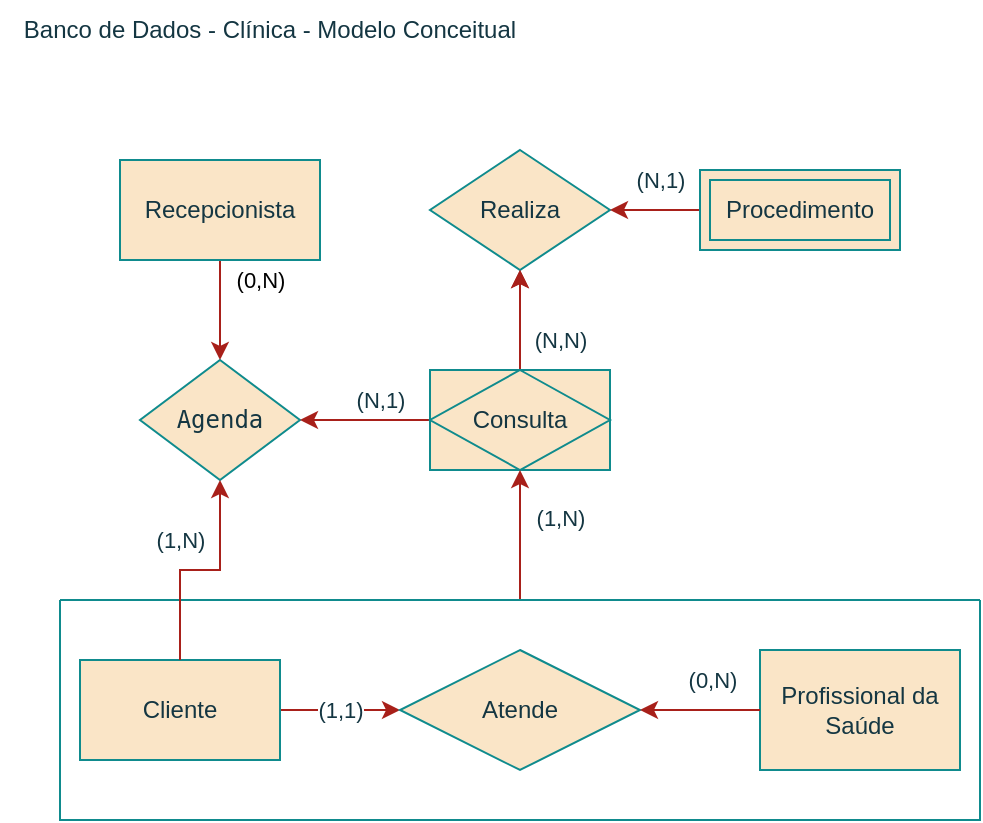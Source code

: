 <mxfile version="21.2.9" type="github" pages="3">
  <diagram id="R2lEEEUBdFMjLlhIrx00" name="DER - 1">
    <mxGraphModel dx="794" dy="444" grid="1" gridSize="10" guides="1" tooltips="1" connect="1" arrows="1" fold="1" page="1" pageScale="1" pageWidth="850" pageHeight="1100" math="0" shadow="0" extFonts="Permanent Marker^https://fonts.googleapis.com/css?family=Permanent+Marker">
      <root>
        <mxCell id="0" />
        <mxCell id="1" parent="0" />
        <mxCell id="sSig7BvbFR4rDVxsjcXA-26" value="&lt;pre dir=&quot;ltr&quot; style=&quot;text-align:left&quot; id=&quot;tw-target-text&quot; data-placeholder=&quot;Tradução&quot; class=&quot;tw-data-text tw-text-large tw-ta&quot;&gt;Agenda&lt;/pre&gt;" style="shape=rhombus;perimeter=rhombusPerimeter;whiteSpace=wrap;html=1;align=center;fillColor=#FAE5C7;fontColor=#143642;strokeColor=#0F8B8D;labelBackgroundColor=none;rounded=0;" parent="1" vertex="1">
          <mxGeometry x="80" y="190" width="80" height="60" as="geometry" />
        </mxCell>
        <mxCell id="sSig7BvbFR4rDVxsjcXA-36" value="(0,N)" style="edgeStyle=orthogonalEdgeStyle;rounded=0;orthogonalLoop=1;jettySize=auto;html=1;labelBackgroundColor=none;strokeColor=#A8201A;fontColor=default;" parent="1" source="sSig7BvbFR4rDVxsjcXA-35" target="sSig7BvbFR4rDVxsjcXA-26" edge="1">
          <mxGeometry x="-0.6" y="20" relative="1" as="geometry">
            <mxPoint as="offset" />
          </mxGeometry>
        </mxCell>
        <mxCell id="sSig7BvbFR4rDVxsjcXA-35" value="Recepcionista" style="whiteSpace=wrap;html=1;align=center;fillColor=#FAE5C7;strokeColor=#0F8B8D;labelBackgroundColor=none;fontColor=#143642;rounded=0;" parent="1" vertex="1">
          <mxGeometry x="70" y="90" width="100" height="50" as="geometry" />
        </mxCell>
        <mxCell id="sSig7BvbFR4rDVxsjcXA-44" value="Realiza" style="shape=rhombus;perimeter=rhombusPerimeter;whiteSpace=wrap;html=1;align=center;fillColor=#FAE5C7;fontColor=#143642;strokeColor=#0F8B8D;labelBackgroundColor=none;rounded=0;" parent="1" vertex="1">
          <mxGeometry x="225" y="85" width="90" height="60" as="geometry" />
        </mxCell>
        <mxCell id="sSig7BvbFR4rDVxsjcXA-114" value="(N,1)" style="edgeStyle=orthogonalEdgeStyle;rounded=0;orthogonalLoop=1;jettySize=auto;html=1;exitX=0;exitY=0.5;exitDx=0;exitDy=0;entryX=1;entryY=0.5;entryDx=0;entryDy=0;strokeColor=#A8201A;fontColor=#143642;fillColor=#FAE5C7;" parent="1" source="sSig7BvbFR4rDVxsjcXA-52" target="sSig7BvbFR4rDVxsjcXA-44" edge="1">
          <mxGeometry x="-0.111" y="-15" relative="1" as="geometry">
            <mxPoint as="offset" />
          </mxGeometry>
        </mxCell>
        <mxCell id="sSig7BvbFR4rDVxsjcXA-52" value="Procedimento" style="shape=ext;margin=3;double=1;whiteSpace=wrap;html=1;align=center;labelBackgroundColor=none;fillColor=#FAE5C7;strokeColor=#0F8B8D;fontColor=#143642;rounded=0;" parent="1" vertex="1">
          <mxGeometry x="360" y="95" width="100" height="40" as="geometry" />
        </mxCell>
        <mxCell id="sSig7BvbFR4rDVxsjcXA-54" value="Banco de Dados - Clínica - Modelo Conceitual" style="text;html=1;strokeColor=none;fillColor=none;align=center;verticalAlign=middle;whiteSpace=wrap;rounded=0;labelBackgroundColor=none;fontColor=#143642;" parent="1" vertex="1">
          <mxGeometry x="10" y="10" width="270" height="30" as="geometry" />
        </mxCell>
        <mxCell id="sSig7BvbFR4rDVxsjcXA-93" value="" style="edgeStyle=orthogonalEdgeStyle;rounded=0;orthogonalLoop=1;jettySize=auto;html=1;strokeColor=#A8201A;fontColor=#143642;fillColor=#FAE5C7;" parent="1" source="sSig7BvbFR4rDVxsjcXA-90" target="sSig7BvbFR4rDVxsjcXA-44" edge="1">
          <mxGeometry relative="1" as="geometry" />
        </mxCell>
        <mxCell id="sSig7BvbFR4rDVxsjcXA-94" value="(N,N)" style="edgeStyle=orthogonalEdgeStyle;rounded=0;orthogonalLoop=1;jettySize=auto;html=1;strokeColor=#A8201A;fontColor=#143642;fillColor=#FAE5C7;" parent="1" source="sSig7BvbFR4rDVxsjcXA-90" target="sSig7BvbFR4rDVxsjcXA-44" edge="1">
          <mxGeometry x="-0.4" y="-20" relative="1" as="geometry">
            <Array as="points">
              <mxPoint x="270" y="170" />
              <mxPoint x="270" y="170" />
            </Array>
            <mxPoint as="offset" />
          </mxGeometry>
        </mxCell>
        <mxCell id="sSig7BvbFR4rDVxsjcXA-113" value="(N,1)" style="edgeStyle=orthogonalEdgeStyle;rounded=0;orthogonalLoop=1;jettySize=auto;html=1;strokeColor=#A8201A;fontColor=#143642;fillColor=#FAE5C7;" parent="1" source="sSig7BvbFR4rDVxsjcXA-90" target="sSig7BvbFR4rDVxsjcXA-26" edge="1">
          <mxGeometry x="-0.231" y="-10" relative="1" as="geometry">
            <Array as="points">
              <mxPoint x="200" y="220" />
              <mxPoint x="200" y="220" />
            </Array>
            <mxPoint as="offset" />
          </mxGeometry>
        </mxCell>
        <mxCell id="sSig7BvbFR4rDVxsjcXA-90" value="&lt;font&gt;Consulta&lt;/font&gt;" style="shape=associativeEntity;whiteSpace=wrap;html=1;align=center;strokeColor=#0F8B8D;fontColor=#143642;fillColor=#FAE5C7;" parent="1" vertex="1">
          <mxGeometry x="225" y="195" width="90" height="50" as="geometry" />
        </mxCell>
        <mxCell id="sSig7BvbFR4rDVxsjcXA-108" value="(1,N)" style="edgeStyle=orthogonalEdgeStyle;rounded=0;orthogonalLoop=1;jettySize=auto;html=1;strokeColor=#A8201A;fontColor=#143642;fillColor=#FAE5C7;" parent="1" source="sSig7BvbFR4rDVxsjcXA-105" target="sSig7BvbFR4rDVxsjcXA-90" edge="1">
          <mxGeometry x="0.308" y="-20" relative="1" as="geometry">
            <mxPoint y="1" as="offset" />
          </mxGeometry>
        </mxCell>
        <mxCell id="sSig7BvbFR4rDVxsjcXA-105" value="" style="swimlane;startSize=0;strokeColor=#0F8B8D;fontColor=#143642;fillColor=#FAE5C7;" parent="1" vertex="1">
          <mxGeometry x="40" y="310" width="460" height="110" as="geometry" />
        </mxCell>
        <mxCell id="sSig7BvbFR4rDVxsjcXA-22" value="Profissional da Saúde" style="whiteSpace=wrap;html=1;align=center;fillColor=#FAE5C7;strokeColor=#0F8B8D;labelBackgroundColor=none;fontColor=#143642;rounded=0;" parent="sSig7BvbFR4rDVxsjcXA-105" vertex="1">
          <mxGeometry x="350" y="25" width="100" height="60" as="geometry" />
        </mxCell>
        <mxCell id="sSig7BvbFR4rDVxsjcXA-116" value="(1,1)" style="edgeStyle=orthogonalEdgeStyle;rounded=0;orthogonalLoop=1;jettySize=auto;html=1;strokeColor=#A8201A;fontColor=#143642;fillColor=#FAE5C7;" parent="sSig7BvbFR4rDVxsjcXA-105" source="sSig7BvbFR4rDVxsjcXA-16" target="sSig7BvbFR4rDVxsjcXA-103" edge="1">
          <mxGeometry relative="1" as="geometry" />
        </mxCell>
        <mxCell id="sSig7BvbFR4rDVxsjcXA-16" value="Cliente" style="html=1;dashed=0;whiteSpace=wrap;fillColor=#FAE5C7;strokeColor=#0F8B8D;labelBackgroundColor=none;fontColor=#143642;rounded=0;" parent="sSig7BvbFR4rDVxsjcXA-105" vertex="1">
          <mxGeometry x="10" y="30" width="100" height="50" as="geometry" />
        </mxCell>
        <mxCell id="sSig7BvbFR4rDVxsjcXA-103" value="Atende" style="shape=rhombus;perimeter=rhombusPerimeter;whiteSpace=wrap;html=1;align=center;strokeColor=#0F8B8D;fontColor=#143642;fillColor=#FAE5C7;" parent="sSig7BvbFR4rDVxsjcXA-105" vertex="1">
          <mxGeometry x="170" y="25" width="120" height="60" as="geometry" />
        </mxCell>
        <mxCell id="sSig7BvbFR4rDVxsjcXA-106" value="(0,N)" style="edgeStyle=orthogonalEdgeStyle;rounded=0;orthogonalLoop=1;jettySize=auto;html=1;strokeColor=#A8201A;fontColor=#143642;fillColor=#FAE5C7;" parent="sSig7BvbFR4rDVxsjcXA-105" source="sSig7BvbFR4rDVxsjcXA-22" target="sSig7BvbFR4rDVxsjcXA-103" edge="1">
          <mxGeometry x="-0.2" y="-15" relative="1" as="geometry">
            <mxPoint as="offset" />
          </mxGeometry>
        </mxCell>
        <mxCell id="sSig7BvbFR4rDVxsjcXA-115" value="(1,N)" style="edgeStyle=orthogonalEdgeStyle;rounded=0;orthogonalLoop=1;jettySize=auto;html=1;strokeColor=#A8201A;fontColor=#143642;fillColor=#FAE5C7;" parent="1" source="sSig7BvbFR4rDVxsjcXA-16" target="sSig7BvbFR4rDVxsjcXA-26" edge="1">
          <mxGeometry x="-0.182" y="15" relative="1" as="geometry">
            <mxPoint as="offset" />
          </mxGeometry>
        </mxCell>
      </root>
    </mxGraphModel>
  </diagram>
  <diagram id="K9d53_Z6e7N3jLJisDng" name="DER - 2">
    <mxGraphModel dx="794" dy="444" grid="1" gridSize="10" guides="1" tooltips="1" connect="1" arrows="1" fold="1" page="1" pageScale="1" pageWidth="827" pageHeight="1169" math="0" shadow="0">
      <root>
        <mxCell id="0" />
        <mxCell id="1" parent="0" />
        <mxCell id="S6aAnbkNuKpzq8dBxCCk-1" value="Banco de Dados - Clínica - Modelo Lógico" style="text;html=1;strokeColor=none;fillColor=none;align=center;verticalAlign=middle;whiteSpace=wrap;rounded=0;" parent="1" vertex="1">
          <mxGeometry x="10" y="10" width="260" height="30" as="geometry" />
        </mxCell>
      </root>
    </mxGraphModel>
  </diagram>
  <diagram id="4rLCnzNPUbhXUSX-HpMN" name="Diagrama Caso de Uso">
    <mxGraphModel dx="1034" dy="444" grid="1" gridSize="10" guides="1" tooltips="1" connect="1" arrows="1" fold="1" page="1" pageScale="1" pageWidth="827" pageHeight="1169" math="0" shadow="0">
      <root>
        <mxCell id="0" />
        <mxCell id="1" parent="0" />
        <mxCell id="IWvzth9fgmmH5nFbawuh-18" style="edgeStyle=orthogonalEdgeStyle;rounded=0;orthogonalLoop=1;jettySize=auto;html=1;exitX=1;exitY=0.333;exitDx=0;exitDy=0;exitPerimeter=0;labelBackgroundColor=none;fontColor=default;" edge="1" parent="1" source="IWvzth9fgmmH5nFbawuh-4" target="IWvzth9fgmmH5nFbawuh-17">
          <mxGeometry relative="1" as="geometry">
            <mxPoint x="240" y="170" as="targetPoint" />
            <Array as="points">
              <mxPoint x="160" y="170" />
              <mxPoint x="160" y="180" />
            </Array>
          </mxGeometry>
        </mxCell>
        <mxCell id="IWvzth9fgmmH5nFbawuh-35" style="edgeStyle=orthogonalEdgeStyle;rounded=0;orthogonalLoop=1;jettySize=auto;html=1;exitX=1;exitY=0.333;exitDx=0;exitDy=0;exitPerimeter=0;entryX=0;entryY=0.5;entryDx=0;entryDy=0;labelBackgroundColor=none;fontColor=default;" edge="1" parent="1" source="IWvzth9fgmmH5nFbawuh-4" target="IWvzth9fgmmH5nFbawuh-34">
          <mxGeometry relative="1" as="geometry" />
        </mxCell>
        <mxCell id="IWvzth9fgmmH5nFbawuh-38" style="edgeStyle=orthogonalEdgeStyle;rounded=0;orthogonalLoop=1;jettySize=auto;html=1;exitX=1;exitY=1;exitDx=0;exitDy=0;exitPerimeter=0;entryX=0;entryY=0.5;entryDx=0;entryDy=0;labelBackgroundColor=none;fontColor=default;" edge="1" parent="1" source="IWvzth9fgmmH5nFbawuh-4" target="IWvzth9fgmmH5nFbawuh-37">
          <mxGeometry relative="1" as="geometry" />
        </mxCell>
        <mxCell id="IWvzth9fgmmH5nFbawuh-40" style="edgeStyle=orthogonalEdgeStyle;rounded=0;orthogonalLoop=1;jettySize=auto;html=1;exitX=1;exitY=1;exitDx=0;exitDy=0;exitPerimeter=0;entryX=0;entryY=0.5;entryDx=0;entryDy=0;labelBackgroundColor=none;fontColor=default;" edge="1" parent="1" source="IWvzth9fgmmH5nFbawuh-4" target="IWvzth9fgmmH5nFbawuh-39">
          <mxGeometry relative="1" as="geometry" />
        </mxCell>
        <mxCell id="IWvzth9fgmmH5nFbawuh-4" value="Ciente" style="shape=umlActor;verticalLabelPosition=bottom;verticalAlign=top;html=1;outlineConnect=0;labelBackgroundColor=none;" vertex="1" parent="1">
          <mxGeometry x="120" y="150" width="30" height="60" as="geometry" />
        </mxCell>
        <mxCell id="IWvzth9fgmmH5nFbawuh-42" style="edgeStyle=orthogonalEdgeStyle;rounded=0;orthogonalLoop=1;jettySize=auto;html=1;exitX=0.5;exitY=0;exitDx=0;exitDy=0;exitPerimeter=0;entryX=1;entryY=1;entryDx=0;entryDy=0;labelBackgroundColor=none;fontColor=default;" edge="1" parent="1" source="IWvzth9fgmmH5nFbawuh-5" target="IWvzth9fgmmH5nFbawuh-31">
          <mxGeometry relative="1" as="geometry">
            <Array as="points">
              <mxPoint x="605" y="230" />
              <mxPoint x="470" y="230" />
            </Array>
          </mxGeometry>
        </mxCell>
        <mxCell id="IWvzth9fgmmH5nFbawuh-43" style="edgeStyle=orthogonalEdgeStyle;rounded=0;orthogonalLoop=1;jettySize=auto;html=1;exitX=0;exitY=0.333;exitDx=0;exitDy=0;exitPerimeter=0;entryX=0.5;entryY=1;entryDx=0;entryDy=0;labelBackgroundColor=none;fontColor=default;" edge="1" parent="1" source="IWvzth9fgmmH5nFbawuh-5" target="IWvzth9fgmmH5nFbawuh-39">
          <mxGeometry relative="1" as="geometry" />
        </mxCell>
        <mxCell id="IWvzth9fgmmH5nFbawuh-44" style="edgeStyle=orthogonalEdgeStyle;rounded=0;orthogonalLoop=1;jettySize=auto;html=1;exitX=0.25;exitY=0.1;exitDx=0;exitDy=0;exitPerimeter=0;entryX=1;entryY=0.5;entryDx=0;entryDy=0;labelBackgroundColor=none;fontColor=default;" edge="1" parent="1" source="IWvzth9fgmmH5nFbawuh-5" target="IWvzth9fgmmH5nFbawuh-37">
          <mxGeometry relative="1" as="geometry">
            <Array as="points">
              <mxPoint x="360" y="386" />
              <mxPoint x="360" y="255" />
            </Array>
          </mxGeometry>
        </mxCell>
        <mxCell id="IWvzth9fgmmH5nFbawuh-46" style="edgeStyle=orthogonalEdgeStyle;rounded=0;orthogonalLoop=1;jettySize=auto;html=1;exitX=0;exitY=1;exitDx=0;exitDy=0;exitPerimeter=0;entryX=1;entryY=0.5;entryDx=0;entryDy=0;labelBackgroundColor=none;fontColor=default;" edge="1" parent="1" source="IWvzth9fgmmH5nFbawuh-5" target="IWvzth9fgmmH5nFbawuh-45">
          <mxGeometry relative="1" as="geometry">
            <Array as="points">
              <mxPoint x="418" y="440" />
            </Array>
          </mxGeometry>
        </mxCell>
        <mxCell id="IWvzth9fgmmH5nFbawuh-49" style="edgeStyle=orthogonalEdgeStyle;rounded=0;orthogonalLoop=1;jettySize=auto;html=1;exitX=0.5;exitY=0.5;exitDx=0;exitDy=0;exitPerimeter=0;entryX=1;entryY=0.5;entryDx=0;entryDy=0;labelBackgroundColor=none;fontColor=default;" edge="1" parent="1" source="IWvzth9fgmmH5nFbawuh-5" target="IWvzth9fgmmH5nFbawuh-48">
          <mxGeometry relative="1" as="geometry" />
        </mxCell>
        <mxCell id="IWvzth9fgmmH5nFbawuh-5" value="Profissional&lt;br&gt;Da&lt;br&gt;Saúde" style="shape=umlActor;verticalLabelPosition=bottom;verticalAlign=top;html=1;outlineConnect=0;labelBackgroundColor=none;" vertex="1" parent="1">
          <mxGeometry x="590" y="380" width="30" height="60" as="geometry" />
        </mxCell>
        <mxCell id="IWvzth9fgmmH5nFbawuh-19" style="edgeStyle=orthogonalEdgeStyle;rounded=0;orthogonalLoop=1;jettySize=auto;html=1;exitX=0;exitY=0.333;exitDx=0;exitDy=0;exitPerimeter=0;labelBackgroundColor=none;fontColor=default;" edge="1" parent="1" source="IWvzth9fgmmH5nFbawuh-6" target="IWvzth9fgmmH5nFbawuh-17">
          <mxGeometry relative="1" as="geometry">
            <Array as="points">
              <mxPoint x="530" y="160" />
              <mxPoint x="530" y="140" />
              <mxPoint x="280" y="140" />
            </Array>
          </mxGeometry>
        </mxCell>
        <mxCell id="IWvzth9fgmmH5nFbawuh-23" style="edgeStyle=orthogonalEdgeStyle;rounded=0;orthogonalLoop=1;jettySize=auto;html=1;exitX=0;exitY=0.333;exitDx=0;exitDy=0;exitPerimeter=0;labelBackgroundColor=none;fontColor=default;" edge="1" parent="1" source="IWvzth9fgmmH5nFbawuh-6" target="IWvzth9fgmmH5nFbawuh-21">
          <mxGeometry relative="1" as="geometry">
            <mxPoint x="480" y="260" as="targetPoint" />
            <Array as="points">
              <mxPoint x="520" y="160" />
              <mxPoint x="520" y="260" />
            </Array>
          </mxGeometry>
        </mxCell>
        <mxCell id="IWvzth9fgmmH5nFbawuh-30" style="edgeStyle=orthogonalEdgeStyle;rounded=0;orthogonalLoop=1;jettySize=auto;html=1;exitX=0;exitY=1;exitDx=0;exitDy=0;exitPerimeter=0;labelBackgroundColor=none;fontColor=default;" edge="1" parent="1" source="IWvzth9fgmmH5nFbawuh-6" target="IWvzth9fgmmH5nFbawuh-24">
          <mxGeometry relative="1" as="geometry">
            <Array as="points">
              <mxPoint x="540" y="200" />
              <mxPoint x="540" y="330" />
            </Array>
          </mxGeometry>
        </mxCell>
        <mxCell id="IWvzth9fgmmH5nFbawuh-36" style="edgeStyle=orthogonalEdgeStyle;rounded=0;orthogonalLoop=1;jettySize=auto;html=1;exitX=0.25;exitY=0.1;exitDx=0;exitDy=0;exitPerimeter=0;entryX=1;entryY=0.5;entryDx=0;entryDy=0;labelBackgroundColor=none;fontColor=default;" edge="1" parent="1" source="IWvzth9fgmmH5nFbawuh-6" target="IWvzth9fgmmH5nFbawuh-34">
          <mxGeometry relative="1" as="geometry">
            <mxPoint x="370" y="110" as="targetPoint" />
          </mxGeometry>
        </mxCell>
        <mxCell id="IWvzth9fgmmH5nFbawuh-41" style="edgeStyle=orthogonalEdgeStyle;rounded=0;orthogonalLoop=1;jettySize=auto;html=1;exitX=0.5;exitY=0.5;exitDx=0;exitDy=0;exitPerimeter=0;labelBackgroundColor=none;fontColor=default;" edge="1" parent="1" source="IWvzth9fgmmH5nFbawuh-6" target="IWvzth9fgmmH5nFbawuh-31">
          <mxGeometry relative="1" as="geometry" />
        </mxCell>
        <mxCell id="IWvzth9fgmmH5nFbawuh-6" value="Atendente" style="shape=umlActor;verticalLabelPosition=bottom;verticalAlign=top;html=1;outlineConnect=0;labelBackgroundColor=none;" vertex="1" parent="1">
          <mxGeometry x="590" y="140" width="30" height="60" as="geometry" />
        </mxCell>
        <mxCell id="IWvzth9fgmmH5nFbawuh-8" value="Diagrama Caso de Uso" style="text;html=1;strokeColor=none;fillColor=none;align=center;verticalAlign=middle;whiteSpace=wrap;rounded=0;labelBackgroundColor=none;" vertex="1" parent="1">
          <mxGeometry x="4" y="10" width="140" height="30" as="geometry" />
        </mxCell>
        <mxCell id="IWvzth9fgmmH5nFbawuh-9" value="Sistema" style="swimlane;whiteSpace=wrap;html=1;labelBackgroundColor=none;" vertex="1" parent="1">
          <mxGeometry x="190" y="40" width="340" height="550" as="geometry" />
        </mxCell>
        <mxCell id="IWvzth9fgmmH5nFbawuh-17" value="Agenda" style="ellipse;whiteSpace=wrap;html=1;labelBackgroundColor=none;" vertex="1" parent="IWvzth9fgmmH5nFbawuh-9">
          <mxGeometry x="25" y="110" width="100" height="60" as="geometry" />
        </mxCell>
        <mxCell id="IWvzth9fgmmH5nFbawuh-21" value="Cancela Agendamento" style="ellipse;whiteSpace=wrap;html=1;labelBackgroundColor=none;" vertex="1" parent="IWvzth9fgmmH5nFbawuh-9">
          <mxGeometry x="190" y="190" width="110" height="60" as="geometry" />
        </mxCell>
        <mxCell id="IWvzth9fgmmH5nFbawuh-24" value="Remarca Atendimento" style="ellipse;whiteSpace=wrap;html=1;labelBackgroundColor=none;" vertex="1" parent="IWvzth9fgmmH5nFbawuh-9">
          <mxGeometry x="190" y="260" width="110" height="65" as="geometry" />
        </mxCell>
        <mxCell id="IWvzth9fgmmH5nFbawuh-28" value="&amp;lt;&amp;lt;include&amp;gt;&amp;gt;" style="endArrow=open;endSize=12;dashed=1;html=1;rounded=0;exitX=1;exitY=0.5;exitDx=0;exitDy=0;labelBackgroundColor=none;fontColor=default;" edge="1" parent="IWvzth9fgmmH5nFbawuh-9" source="IWvzth9fgmmH5nFbawuh-17" target="IWvzth9fgmmH5nFbawuh-31">
          <mxGeometry x="-0.003" y="20" width="160" relative="1" as="geometry">
            <mxPoint x="140" y="69.5" as="sourcePoint" />
            <mxPoint x="190" y="70" as="targetPoint" />
            <Array as="points" />
            <mxPoint as="offset" />
          </mxGeometry>
        </mxCell>
        <mxCell id="IWvzth9fgmmH5nFbawuh-31" value="Consulta Agenda" style="ellipse;whiteSpace=wrap;html=1;labelBackgroundColor=none;" vertex="1" parent="IWvzth9fgmmH5nFbawuh-9">
          <mxGeometry x="195" y="110" width="100" height="60" as="geometry" />
        </mxCell>
        <mxCell id="IWvzth9fgmmH5nFbawuh-34" value="Cadastra" style="ellipse;whiteSpace=wrap;html=1;labelBackgroundColor=none;" vertex="1" parent="IWvzth9fgmmH5nFbawuh-9">
          <mxGeometry x="25" y="40" width="110" height="50" as="geometry" />
        </mxCell>
        <mxCell id="IWvzth9fgmmH5nFbawuh-37" value="Solicita Cancelamento" style="ellipse;whiteSpace=wrap;html=1;labelBackgroundColor=none;" vertex="1" parent="IWvzth9fgmmH5nFbawuh-9">
          <mxGeometry x="25" y="190" width="110" height="50" as="geometry" />
        </mxCell>
        <mxCell id="IWvzth9fgmmH5nFbawuh-39" value="Solicita Realendamento" style="ellipse;whiteSpace=wrap;html=1;labelBackgroundColor=none;" vertex="1" parent="IWvzth9fgmmH5nFbawuh-9">
          <mxGeometry x="20" y="260" width="120" height="60" as="geometry" />
        </mxCell>
        <mxCell id="IWvzth9fgmmH5nFbawuh-45" value="Realiza consulta" style="ellipse;whiteSpace=wrap;html=1;labelBackgroundColor=none;" vertex="1" parent="IWvzth9fgmmH5nFbawuh-9">
          <mxGeometry x="112" y="370" width="116" height="60" as="geometry" />
        </mxCell>
        <mxCell id="IWvzth9fgmmH5nFbawuh-48" value="Realiza Procedimentos" style="ellipse;whiteSpace=wrap;html=1;labelBackgroundColor=none;" vertex="1" parent="IWvzth9fgmmH5nFbawuh-9">
          <mxGeometry x="108" y="450" width="120" height="60" as="geometry" />
        </mxCell>
        <mxCell id="IWvzth9fgmmH5nFbawuh-51" value="" style="endArrow=none;html=1;rounded=0;entryX=0;entryY=1;entryDx=0;entryDy=0;entryPerimeter=0;exitX=0;exitY=0.5;exitDx=0;exitDy=0;labelBackgroundColor=none;fontColor=default;" edge="1" parent="1" source="IWvzth9fgmmH5nFbawuh-48" target="IWvzth9fgmmH5nFbawuh-4">
          <mxGeometry width="50" height="50" relative="1" as="geometry">
            <mxPoint x="20" y="300" as="sourcePoint" />
            <mxPoint x="70" y="250" as="targetPoint" />
            <Array as="points">
              <mxPoint x="120" y="520" />
            </Array>
          </mxGeometry>
        </mxCell>
        <mxCell id="IWvzth9fgmmH5nFbawuh-52" value="" style="endArrow=none;html=1;rounded=0;exitX=0;exitY=0.5;exitDx=0;exitDy=0;labelBackgroundColor=none;fontColor=default;" edge="1" parent="1" source="IWvzth9fgmmH5nFbawuh-45" target="IWvzth9fgmmH5nFbawuh-4">
          <mxGeometry width="50" height="50" relative="1" as="geometry">
            <mxPoint x="20" y="370" as="sourcePoint" />
            <mxPoint x="70" y="320" as="targetPoint" />
            <Array as="points">
              <mxPoint x="140" y="440" />
            </Array>
          </mxGeometry>
        </mxCell>
      </root>
    </mxGraphModel>
  </diagram>
</mxfile>
